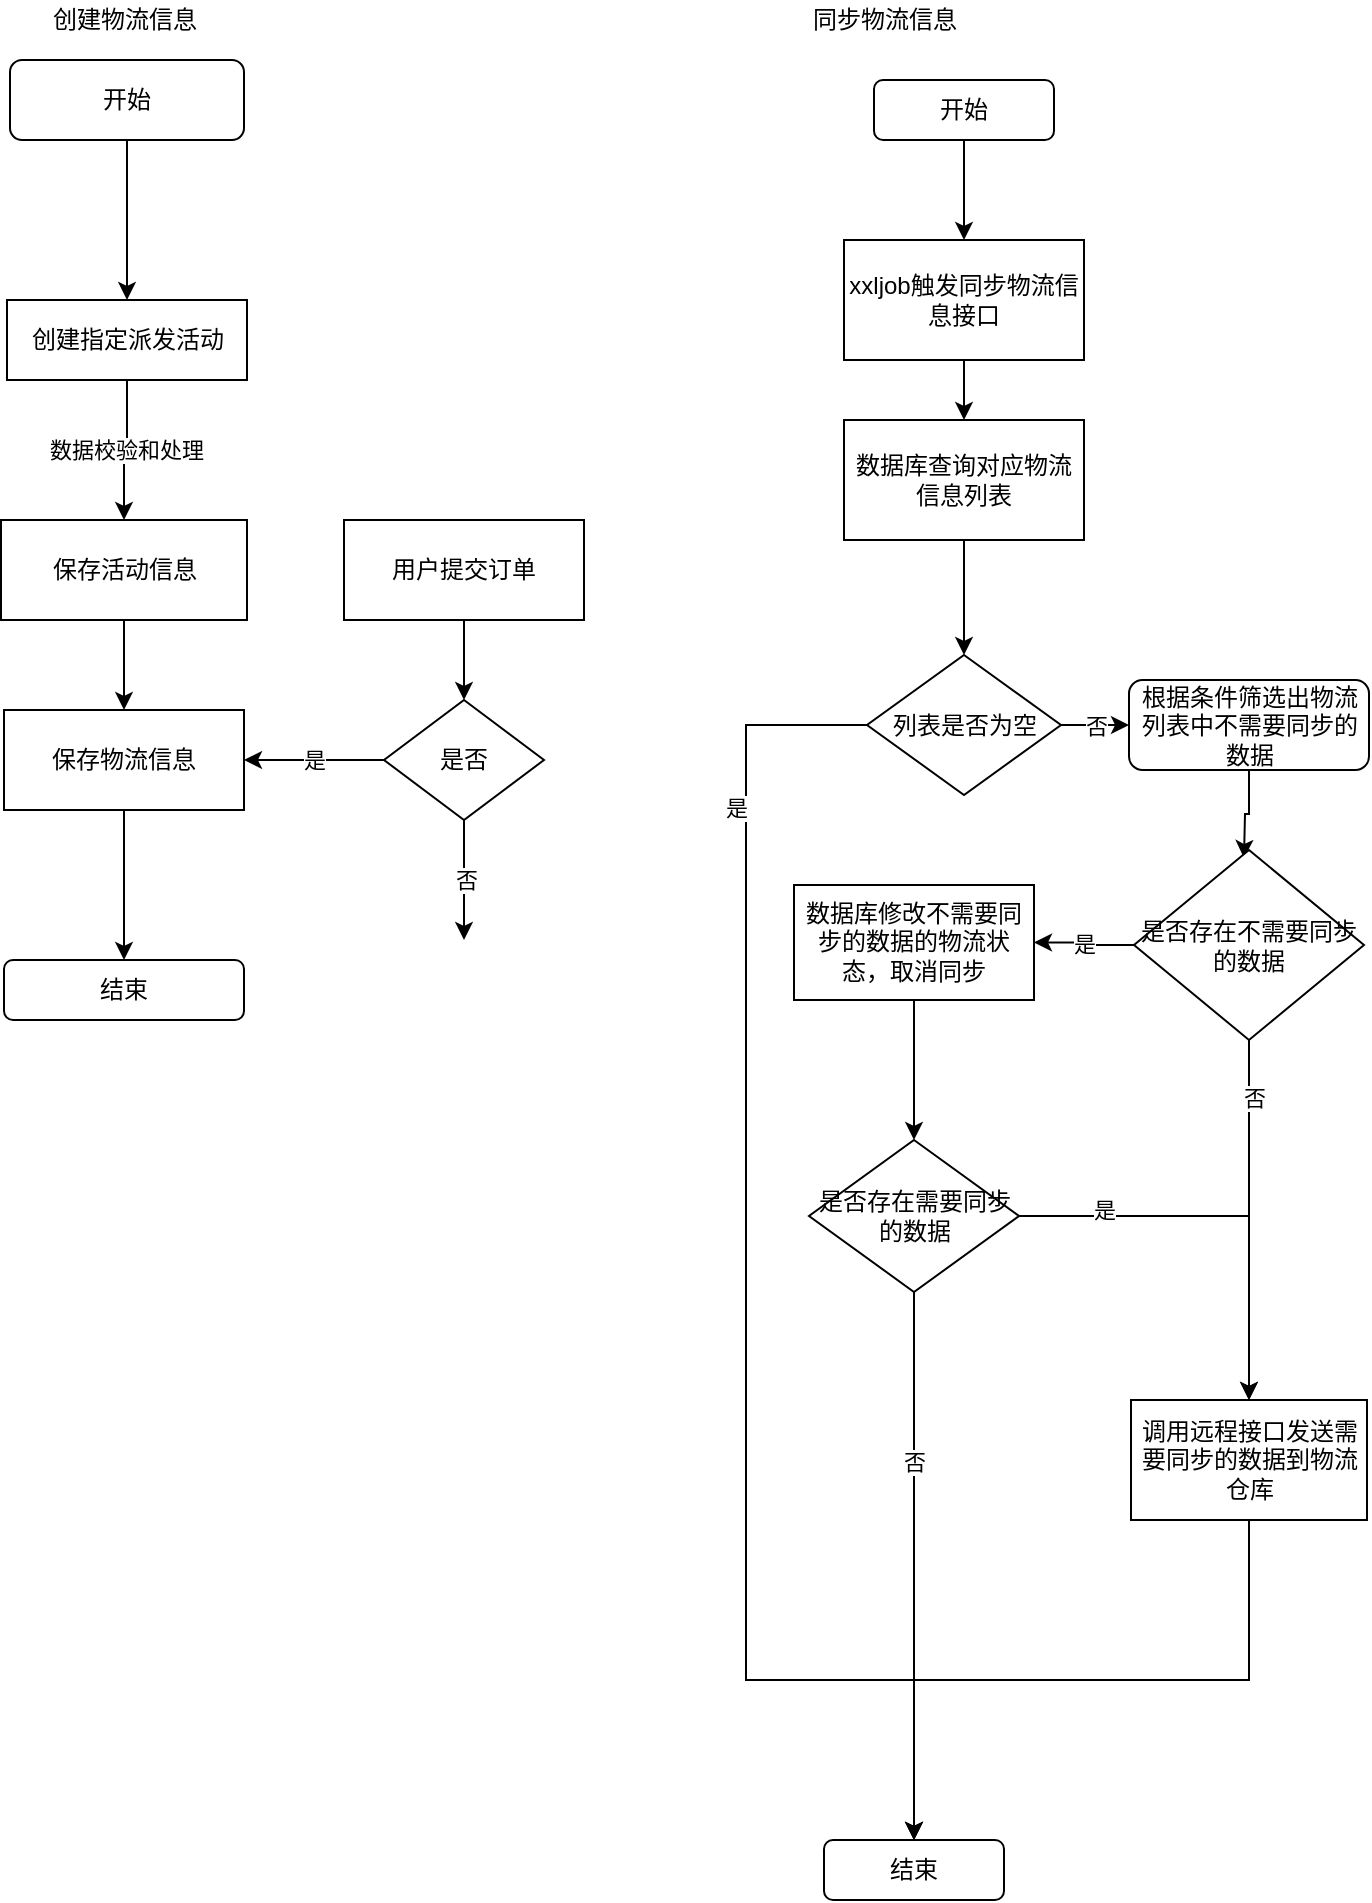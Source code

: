 <mxfile version="13.8.8" type="github">
  <diagram id="dHmchS25pWYoXHDNEmSj" name="Page-1">
    <mxGraphModel dx="946" dy="614" grid="1" gridSize="10" guides="1" tooltips="1" connect="1" arrows="1" fold="1" page="1" pageScale="1" pageWidth="827" pageHeight="1169" math="0" shadow="0">
      <root>
        <mxCell id="0" />
        <mxCell id="1" parent="0" />
        <mxCell id="e2YIOsJhv8wdBV_MaUbk-23" style="edgeStyle=orthogonalEdgeStyle;rounded=0;orthogonalLoop=1;jettySize=auto;html=1;exitX=0.5;exitY=1;exitDx=0;exitDy=0;entryX=0.5;entryY=0;entryDx=0;entryDy=0;" parent="1" source="e2YIOsJhv8wdBV_MaUbk-14" target="e2YIOsJhv8wdBV_MaUbk-34" edge="1">
          <mxGeometry relative="1" as="geometry" />
        </mxCell>
        <mxCell id="e2YIOsJhv8wdBV_MaUbk-14" value="开始" style="rounded=1;whiteSpace=wrap;html=1;" parent="1" vertex="1">
          <mxGeometry x="113" y="30" width="117" height="40" as="geometry" />
        </mxCell>
        <mxCell id="e2YIOsJhv8wdBV_MaUbk-30" style="edgeStyle=orthogonalEdgeStyle;rounded=0;orthogonalLoop=1;jettySize=auto;html=1;exitX=0.5;exitY=1;exitDx=0;exitDy=0;entryX=0.5;entryY=0;entryDx=0;entryDy=0;" parent="1" source="e2YIOsJhv8wdBV_MaUbk-21" target="e2YIOsJhv8wdBV_MaUbk-26" edge="1">
          <mxGeometry relative="1" as="geometry" />
        </mxCell>
        <mxCell id="e2YIOsJhv8wdBV_MaUbk-21" value="保存活动信息" style="rounded=0;whiteSpace=wrap;html=1;" parent="1" vertex="1">
          <mxGeometry x="108.5" y="260" width="123" height="50" as="geometry" />
        </mxCell>
        <mxCell id="e2YIOsJhv8wdBV_MaUbk-33" style="edgeStyle=orthogonalEdgeStyle;rounded=0;orthogonalLoop=1;jettySize=auto;html=1;exitX=0.5;exitY=1;exitDx=0;exitDy=0;entryX=0.5;entryY=0;entryDx=0;entryDy=0;" parent="1" source="e2YIOsJhv8wdBV_MaUbk-26" target="e2YIOsJhv8wdBV_MaUbk-31" edge="1">
          <mxGeometry relative="1" as="geometry" />
        </mxCell>
        <mxCell id="e2YIOsJhv8wdBV_MaUbk-26" value="保存物流信息" style="rounded=0;whiteSpace=wrap;html=1;" parent="1" vertex="1">
          <mxGeometry x="110" y="355" width="120" height="50" as="geometry" />
        </mxCell>
        <mxCell id="e2YIOsJhv8wdBV_MaUbk-31" value="结束" style="rounded=1;whiteSpace=wrap;html=1;" parent="1" vertex="1">
          <mxGeometry x="110" y="480" width="120" height="30" as="geometry" />
        </mxCell>
        <mxCell id="e2YIOsJhv8wdBV_MaUbk-36" value="数据校验和处理" style="edgeStyle=orthogonalEdgeStyle;rounded=0;orthogonalLoop=1;jettySize=auto;html=1;exitX=0.5;exitY=1;exitDx=0;exitDy=0;entryX=0.5;entryY=0;entryDx=0;entryDy=0;" parent="1" source="e2YIOsJhv8wdBV_MaUbk-34" target="e2YIOsJhv8wdBV_MaUbk-21" edge="1">
          <mxGeometry relative="1" as="geometry" />
        </mxCell>
        <mxCell id="e2YIOsJhv8wdBV_MaUbk-34" value="&lt;span&gt;创建指定派发活动&lt;/span&gt;" style="rounded=0;whiteSpace=wrap;html=1;" parent="1" vertex="1">
          <mxGeometry x="111.5" y="150" width="120" height="40" as="geometry" />
        </mxCell>
        <mxCell id="e2YIOsJhv8wdBV_MaUbk-54" style="edgeStyle=orthogonalEdgeStyle;rounded=0;orthogonalLoop=1;jettySize=auto;html=1;exitX=0.5;exitY=1;exitDx=0;exitDy=0;entryX=0.5;entryY=0;entryDx=0;entryDy=0;" parent="1" source="e2YIOsJhv8wdBV_MaUbk-51" target="e2YIOsJhv8wdBV_MaUbk-52" edge="1">
          <mxGeometry relative="1" as="geometry" />
        </mxCell>
        <mxCell id="e2YIOsJhv8wdBV_MaUbk-51" value="开始" style="rounded=1;whiteSpace=wrap;html=1;" parent="1" vertex="1">
          <mxGeometry x="545" y="40" width="90" height="30" as="geometry" />
        </mxCell>
        <mxCell id="e2YIOsJhv8wdBV_MaUbk-85" style="edgeStyle=orthogonalEdgeStyle;rounded=0;orthogonalLoop=1;jettySize=auto;html=1;exitX=0.5;exitY=1;exitDx=0;exitDy=0;entryX=0.5;entryY=0;entryDx=0;entryDy=0;" parent="1" source="e2YIOsJhv8wdBV_MaUbk-52" target="e2YIOsJhv8wdBV_MaUbk-55" edge="1">
          <mxGeometry relative="1" as="geometry" />
        </mxCell>
        <mxCell id="e2YIOsJhv8wdBV_MaUbk-52" value="xxljob触发同步物流信息接口" style="rounded=0;whiteSpace=wrap;html=1;" parent="1" vertex="1">
          <mxGeometry x="530" y="120" width="120" height="60" as="geometry" />
        </mxCell>
        <mxCell id="e2YIOsJhv8wdBV_MaUbk-58" style="edgeStyle=orthogonalEdgeStyle;rounded=0;orthogonalLoop=1;jettySize=auto;html=1;exitX=0.5;exitY=1;exitDx=0;exitDy=0;entryX=0.5;entryY=0;entryDx=0;entryDy=0;" parent="1" source="e2YIOsJhv8wdBV_MaUbk-55" target="e2YIOsJhv8wdBV_MaUbk-56" edge="1">
          <mxGeometry relative="1" as="geometry" />
        </mxCell>
        <mxCell id="e2YIOsJhv8wdBV_MaUbk-55" value="数据库查询对应物流信息列表" style="rounded=0;whiteSpace=wrap;html=1;" parent="1" vertex="1">
          <mxGeometry x="530" y="210" width="120" height="60" as="geometry" />
        </mxCell>
        <mxCell id="e2YIOsJhv8wdBV_MaUbk-59" style="edgeStyle=orthogonalEdgeStyle;rounded=0;orthogonalLoop=1;jettySize=auto;html=1;exitX=0;exitY=0.5;exitDx=0;exitDy=0;" parent="1" source="e2YIOsJhv8wdBV_MaUbk-56" target="e2YIOsJhv8wdBV_MaUbk-60" edge="1">
          <mxGeometry relative="1" as="geometry">
            <mxPoint x="410" y="345.059" as="targetPoint" />
            <Array as="points">
              <mxPoint x="481" y="363" />
              <mxPoint x="481" y="840" />
              <mxPoint x="565" y="840" />
            </Array>
          </mxGeometry>
        </mxCell>
        <mxCell id="e2YIOsJhv8wdBV_MaUbk-61" value="是" style="edgeLabel;html=1;align=center;verticalAlign=middle;resizable=0;points=[];" parent="e2YIOsJhv8wdBV_MaUbk-59" vertex="1" connectable="0">
          <mxGeometry x="-0.709" y="-5" relative="1" as="geometry">
            <mxPoint as="offset" />
          </mxGeometry>
        </mxCell>
        <mxCell id="e2YIOsJhv8wdBV_MaUbk-64" value="否" style="edgeStyle=orthogonalEdgeStyle;rounded=0;orthogonalLoop=1;jettySize=auto;html=1;exitX=1;exitY=0.5;exitDx=0;exitDy=0;" parent="1" source="e2YIOsJhv8wdBV_MaUbk-56" target="e2YIOsJhv8wdBV_MaUbk-62" edge="1">
          <mxGeometry relative="1" as="geometry" />
        </mxCell>
        <mxCell id="e2YIOsJhv8wdBV_MaUbk-56" value="列表是否为空" style="rhombus;whiteSpace=wrap;html=1;" parent="1" vertex="1">
          <mxGeometry x="541.5" y="327.5" width="97" height="70" as="geometry" />
        </mxCell>
        <mxCell id="e2YIOsJhv8wdBV_MaUbk-60" value="结束" style="rounded=1;whiteSpace=wrap;html=1;" parent="1" vertex="1">
          <mxGeometry x="520" y="920" width="90" height="30" as="geometry" />
        </mxCell>
        <mxCell id="e2YIOsJhv8wdBV_MaUbk-69" style="edgeStyle=orthogonalEdgeStyle;rounded=0;orthogonalLoop=1;jettySize=auto;html=1;exitX=0.5;exitY=1;exitDx=0;exitDy=0;" parent="1" source="e2YIOsJhv8wdBV_MaUbk-62" edge="1">
          <mxGeometry relative="1" as="geometry">
            <mxPoint x="730" y="429" as="targetPoint" />
          </mxGeometry>
        </mxCell>
        <mxCell id="e2YIOsJhv8wdBV_MaUbk-62" value="根据条件筛选出物流列表中不需要同步的数据" style="rounded=1;whiteSpace=wrap;html=1;" parent="1" vertex="1">
          <mxGeometry x="672.5" y="340" width="120" height="45" as="geometry" />
        </mxCell>
        <mxCell id="e2YIOsJhv8wdBV_MaUbk-86" value="是" style="edgeStyle=orthogonalEdgeStyle;rounded=0;orthogonalLoop=1;jettySize=auto;html=1;exitX=0;exitY=0.5;exitDx=0;exitDy=0;entryX=1;entryY=0.5;entryDx=0;entryDy=0;" parent="1" source="e2YIOsJhv8wdBV_MaUbk-65" target="e2YIOsJhv8wdBV_MaUbk-71" edge="1">
          <mxGeometry relative="1" as="geometry" />
        </mxCell>
        <mxCell id="e2YIOsJhv8wdBV_MaUbk-89" style="edgeStyle=orthogonalEdgeStyle;rounded=0;orthogonalLoop=1;jettySize=auto;html=1;exitX=0.5;exitY=1;exitDx=0;exitDy=0;entryX=0.5;entryY=0;entryDx=0;entryDy=0;" parent="1" source="e2YIOsJhv8wdBV_MaUbk-65" target="e2YIOsJhv8wdBV_MaUbk-70" edge="1">
          <mxGeometry relative="1" as="geometry" />
        </mxCell>
        <mxCell id="e2YIOsJhv8wdBV_MaUbk-91" value="否" style="edgeLabel;html=1;align=center;verticalAlign=middle;resizable=0;points=[];" parent="e2YIOsJhv8wdBV_MaUbk-89" vertex="1" connectable="0">
          <mxGeometry x="-0.684" y="2" relative="1" as="geometry">
            <mxPoint as="offset" />
          </mxGeometry>
        </mxCell>
        <mxCell id="e2YIOsJhv8wdBV_MaUbk-65" value="是否存在不需要同步的数据" style="rhombus;whiteSpace=wrap;html=1;" parent="1" vertex="1">
          <mxGeometry x="675" y="425" width="115" height="95" as="geometry" />
        </mxCell>
        <mxCell id="e2YIOsJhv8wdBV_MaUbk-99" style="edgeStyle=orthogonalEdgeStyle;rounded=0;orthogonalLoop=1;jettySize=auto;html=1;exitX=0.5;exitY=1;exitDx=0;exitDy=0;entryX=0.5;entryY=0;entryDx=0;entryDy=0;" parent="1" source="e2YIOsJhv8wdBV_MaUbk-70" target="e2YIOsJhv8wdBV_MaUbk-60" edge="1">
          <mxGeometry relative="1" as="geometry" />
        </mxCell>
        <mxCell id="e2YIOsJhv8wdBV_MaUbk-70" value="调用远程接口发送需要同步的数据到物流仓库" style="rounded=0;whiteSpace=wrap;html=1;" parent="1" vertex="1">
          <mxGeometry x="673.5" y="700" width="118" height="60" as="geometry" />
        </mxCell>
        <mxCell id="e2YIOsJhv8wdBV_MaUbk-102" style="edgeStyle=orthogonalEdgeStyle;rounded=0;orthogonalLoop=1;jettySize=auto;html=1;exitX=0.5;exitY=1;exitDx=0;exitDy=0;entryX=0.5;entryY=0;entryDx=0;entryDy=0;" parent="1" source="e2YIOsJhv8wdBV_MaUbk-71" target="e2YIOsJhv8wdBV_MaUbk-100" edge="1">
          <mxGeometry relative="1" as="geometry" />
        </mxCell>
        <mxCell id="e2YIOsJhv8wdBV_MaUbk-71" value="数据库修改不需要同步的数据的物流状态，取消同步" style="rounded=0;whiteSpace=wrap;html=1;" parent="1" vertex="1">
          <mxGeometry x="505" y="442.5" width="120" height="57.5" as="geometry" />
        </mxCell>
        <mxCell id="e2YIOsJhv8wdBV_MaUbk-87" style="edgeStyle=orthogonalEdgeStyle;rounded=0;orthogonalLoop=1;jettySize=auto;html=1;exitX=0.5;exitY=1;exitDx=0;exitDy=0;" parent="1" source="e2YIOsJhv8wdBV_MaUbk-70" target="e2YIOsJhv8wdBV_MaUbk-70" edge="1">
          <mxGeometry relative="1" as="geometry" />
        </mxCell>
        <mxCell id="e2YIOsJhv8wdBV_MaUbk-105" style="edgeStyle=orthogonalEdgeStyle;rounded=0;orthogonalLoop=1;jettySize=auto;html=1;exitX=0.5;exitY=1;exitDx=0;exitDy=0;entryX=0.5;entryY=0;entryDx=0;entryDy=0;" parent="1" source="e2YIOsJhv8wdBV_MaUbk-100" target="e2YIOsJhv8wdBV_MaUbk-60" edge="1">
          <mxGeometry relative="1" as="geometry" />
        </mxCell>
        <mxCell id="e2YIOsJhv8wdBV_MaUbk-106" value="否" style="edgeLabel;html=1;align=center;verticalAlign=middle;resizable=0;points=[];" parent="e2YIOsJhv8wdBV_MaUbk-105" vertex="1" connectable="0">
          <mxGeometry x="-0.38" relative="1" as="geometry">
            <mxPoint as="offset" />
          </mxGeometry>
        </mxCell>
        <mxCell id="e2YIOsJhv8wdBV_MaUbk-108" style="edgeStyle=orthogonalEdgeStyle;rounded=0;orthogonalLoop=1;jettySize=auto;html=1;exitX=1;exitY=0.5;exitDx=0;exitDy=0;entryX=0.5;entryY=0;entryDx=0;entryDy=0;" parent="1" source="e2YIOsJhv8wdBV_MaUbk-100" target="e2YIOsJhv8wdBV_MaUbk-70" edge="1">
          <mxGeometry relative="1" as="geometry" />
        </mxCell>
        <mxCell id="e2YIOsJhv8wdBV_MaUbk-109" value="是" style="edgeLabel;html=1;align=center;verticalAlign=middle;resizable=0;points=[];" parent="e2YIOsJhv8wdBV_MaUbk-108" vertex="1" connectable="0">
          <mxGeometry x="-0.59" y="3" relative="1" as="geometry">
            <mxPoint as="offset" />
          </mxGeometry>
        </mxCell>
        <mxCell id="e2YIOsJhv8wdBV_MaUbk-100" value="是否存在需要同步的数据" style="rhombus;whiteSpace=wrap;html=1;" parent="1" vertex="1">
          <mxGeometry x="512.5" y="570" width="105" height="76" as="geometry" />
        </mxCell>
        <mxCell id="V8CAXn5dS8xwnKJE48gR-4" style="edgeStyle=orthogonalEdgeStyle;rounded=0;orthogonalLoop=1;jettySize=auto;html=1;exitX=0.5;exitY=1;exitDx=0;exitDy=0;entryX=0.5;entryY=0;entryDx=0;entryDy=0;" edge="1" parent="1" source="V8CAXn5dS8xwnKJE48gR-1" target="V8CAXn5dS8xwnKJE48gR-2">
          <mxGeometry relative="1" as="geometry" />
        </mxCell>
        <mxCell id="V8CAXn5dS8xwnKJE48gR-1" value="用户提交订单" style="rounded=0;whiteSpace=wrap;html=1;" vertex="1" parent="1">
          <mxGeometry x="280" y="260" width="120" height="50" as="geometry" />
        </mxCell>
        <mxCell id="V8CAXn5dS8xwnKJE48gR-5" value="是" style="edgeStyle=orthogonalEdgeStyle;rounded=0;orthogonalLoop=1;jettySize=auto;html=1;" edge="1" parent="1" source="V8CAXn5dS8xwnKJE48gR-2" target="e2YIOsJhv8wdBV_MaUbk-26">
          <mxGeometry relative="1" as="geometry" />
        </mxCell>
        <mxCell id="V8CAXn5dS8xwnKJE48gR-7" value="否" style="edgeStyle=orthogonalEdgeStyle;rounded=0;orthogonalLoop=1;jettySize=auto;html=1;exitX=0.5;exitY=1;exitDx=0;exitDy=0;" edge="1" parent="1" source="V8CAXn5dS8xwnKJE48gR-2">
          <mxGeometry relative="1" as="geometry">
            <mxPoint x="340" y="470" as="targetPoint" />
          </mxGeometry>
        </mxCell>
        <mxCell id="V8CAXn5dS8xwnKJE48gR-2" value="是否" style="rhombus;whiteSpace=wrap;html=1;" vertex="1" parent="1">
          <mxGeometry x="300" y="350" width="80" height="60" as="geometry" />
        </mxCell>
        <mxCell id="V8CAXn5dS8xwnKJE48gR-8" value="创建物流信息" style="text;html=1;align=center;verticalAlign=middle;resizable=0;points=[];autosize=1;" vertex="1" parent="1">
          <mxGeometry x="125" width="90" height="20" as="geometry" />
        </mxCell>
        <mxCell id="V8CAXn5dS8xwnKJE48gR-9" value="同步物流信息" style="text;html=1;align=center;verticalAlign=middle;resizable=0;points=[];autosize=1;" vertex="1" parent="1">
          <mxGeometry x="505" width="90" height="20" as="geometry" />
        </mxCell>
      </root>
    </mxGraphModel>
  </diagram>
</mxfile>
